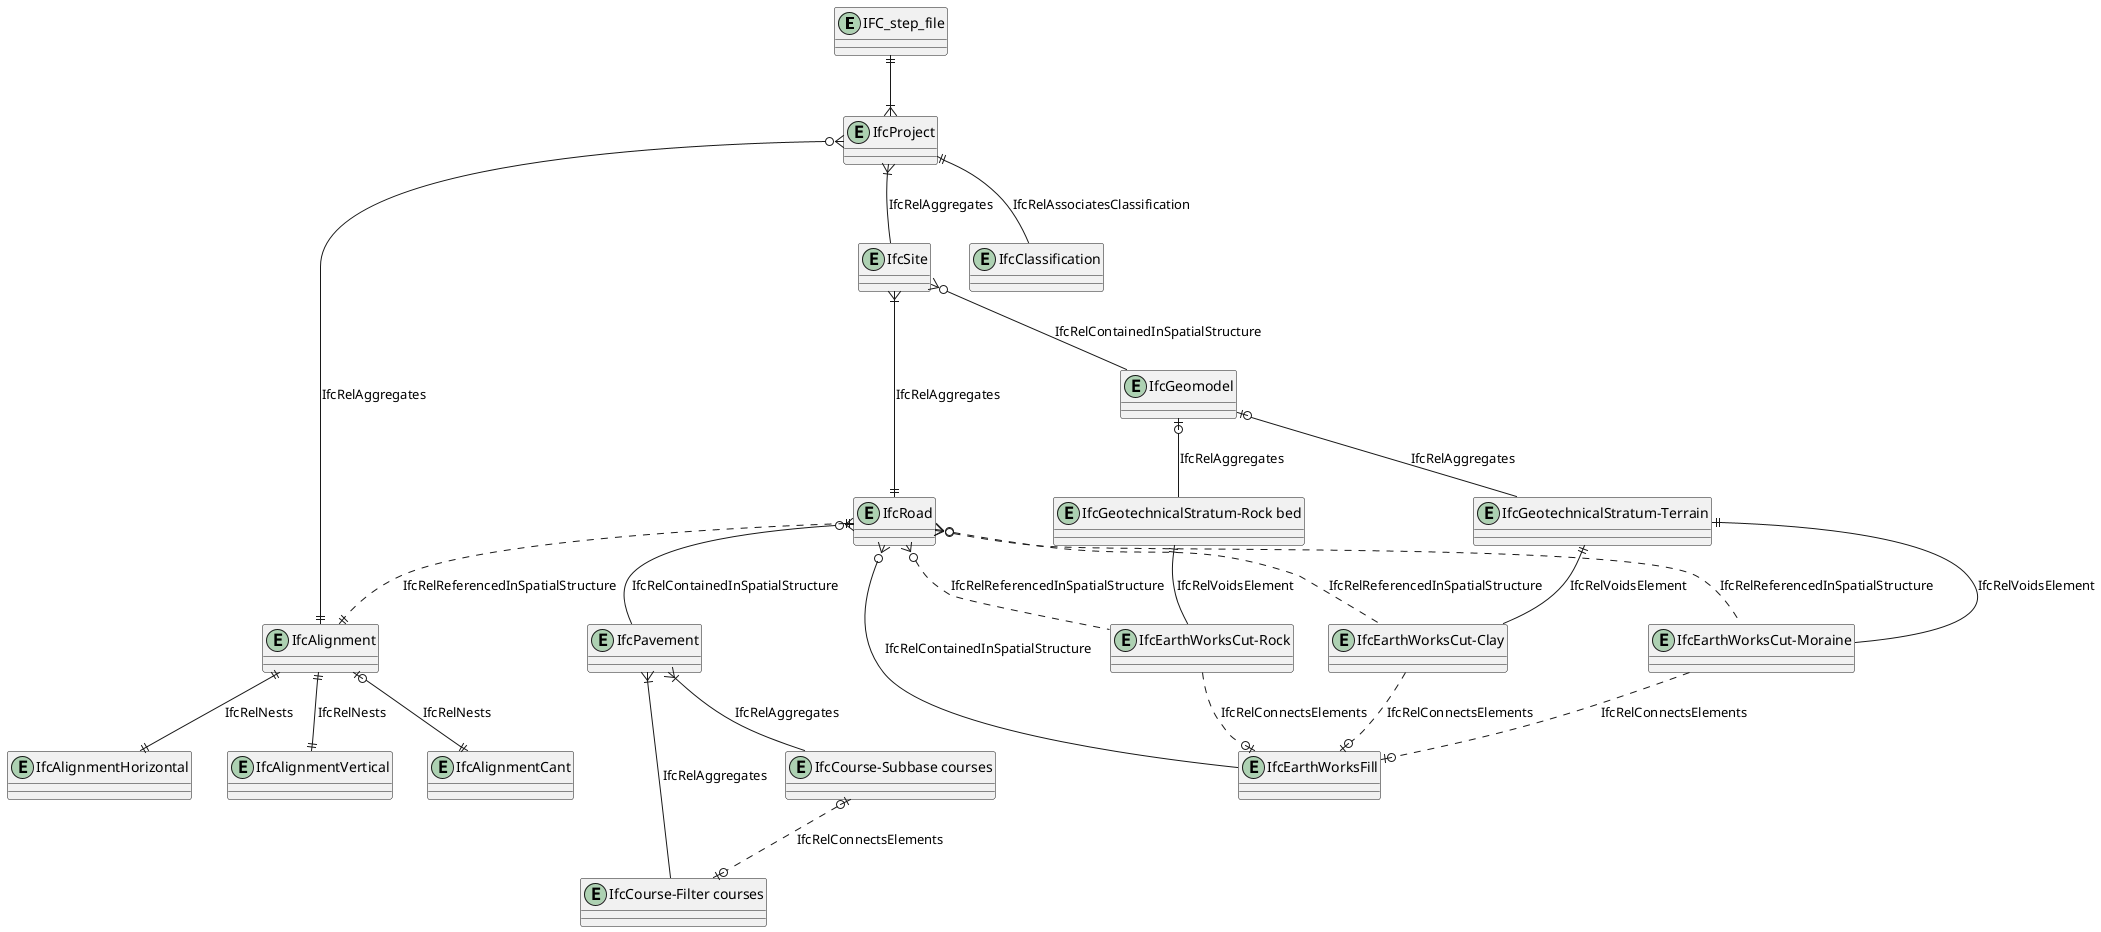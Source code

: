 @startuml 

entity IFC_step_file
entity IfcProject
IFC_step_file||--|{IfcProject

entity IfcSite
IfcProject}|--IfcSite : IfcRelAggregates

entity IfcClassification 
IfcProject||--IfcClassification : IfcRelAssociatesClassification 

entity IfcRoad 
IfcSite}|--||IfcRoad : IfcRelAggregates

entity IfcAlignment
IfcProject}o--||IfcAlignment : IfcRelAggregates
entity IfcAlignmentHorizontal
IfcAlignment||--||IfcAlignmentHorizontal : IfcRelNests
entity IfcAlignmentVertical
IfcAlignment||--||IfcAlignmentVertical : IfcRelNests
entity IfcAlignmentCant
IfcAlignment|o--||IfcAlignmentCant : IfcRelNests


IfcRoad||..||IfcAlignment : IfcRelReferencedInSpatialStructure

entity IfcGeomodel

IfcSite}o--IfcGeomodel : IfcRelContainedInSpatialStructure

entity "IfcGeotechnicalStratum-Terrain"
IfcGeomodel|o--"IfcGeotechnicalStratum-Terrain":IfcRelAggregates
entity "IfcGeotechnicalStratum-Rock bed"
IfcGeomodel|o--"IfcGeotechnicalStratum-Rock bed":IfcRelAggregates


entity IfcPavement
IfcRoad}o--IfcPavement : IfcRelContainedInSpatialStructure

entity "IfcEarthWorksCut-Rock"
IfcRoad}o.."IfcEarthWorksCut-Rock": IfcRelReferencedInSpatialStructure
entity "IfcEarthWorksCut-Clay"
IfcRoad}o.."IfcEarthWorksCut-Clay": IfcRelReferencedInSpatialStructure
entity "IfcEarthWorksCut-Moraine"
IfcRoad}o.."IfcEarthWorksCut-Moraine": IfcRelReferencedInSpatialStructure

"IfcGeotechnicalStratum-Rock bed"||--"IfcEarthWorksCut-Rock" : IfcRelVoidsElement
"IfcGeotechnicalStratum-Terrain"||--"IfcEarthWorksCut-Clay" : IfcRelVoidsElement
"IfcGeotechnicalStratum-Terrain"||--"IfcEarthWorksCut-Moraine" : IfcRelVoidsElement

entity IfcEarthWorksFill
IfcRoad}o--IfcEarthWorksFill : IfcRelContainedInSpatialStructure

"IfcEarthWorksCut-Rock"..o|IfcEarthWorksFill :IfcRelConnectsElements 
"IfcEarthWorksCut-Clay"..o|IfcEarthWorksFill :IfcRelConnectsElements 
"IfcEarthWorksCut-Moraine"..o|IfcEarthWorksFill :IfcRelConnectsElements

entity "IfcCourse-Subbase courses"
IfcPavement}|--"IfcCourse-Subbase courses" :IfcRelAggregates
entity "IfcCourse-Filter courses"
IfcPavement}|--"IfcCourse-Filter courses" :IfcRelAggregates
"IfcCourse-Subbase courses"|o..o|"IfcCourse-Filter courses":IfcRelConnectsElements
@enduml
